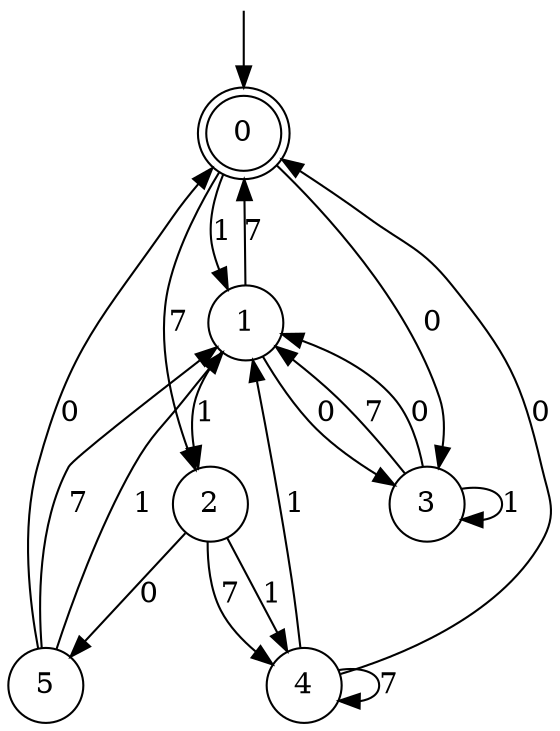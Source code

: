 digraph g {

	s0 [shape="doublecircle" label="0"];
	s1 [shape="circle" label="1"];
	s2 [shape="circle" label="2"];
	s3 [shape="circle" label="3"];
	s4 [shape="circle" label="4"];
	s5 [shape="circle" label="5"];
	s0 -> s1 [label="1"];
	s0 -> s2 [label="7"];
	s0 -> s3 [label="0"];
	s1 -> s2 [label="1"];
	s1 -> s0 [label="7"];
	s1 -> s3 [label="0"];
	s2 -> s4 [label="1"];
	s2 -> s4 [label="7"];
	s2 -> s5 [label="0"];
	s3 -> s3 [label="1"];
	s3 -> s1 [label="7"];
	s3 -> s1 [label="0"];
	s4 -> s1 [label="1"];
	s4 -> s4 [label="7"];
	s4 -> s0 [label="0"];
	s5 -> s1 [label="1"];
	s5 -> s1 [label="7"];
	s5 -> s0 [label="0"];

__start0 [label="" shape="none" width="0" height="0"];
__start0 -> s0;

}
